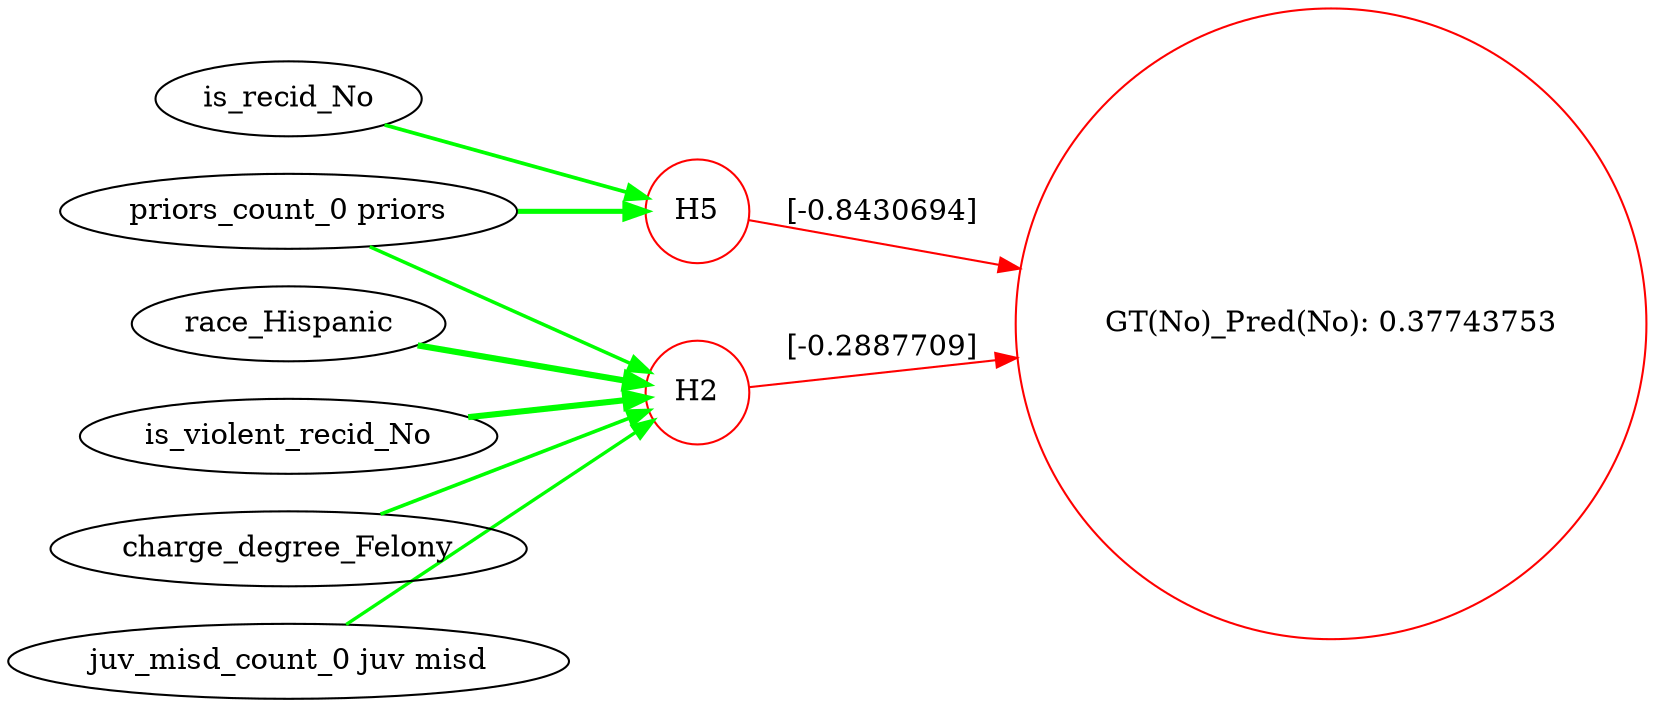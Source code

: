 // A Round Graph
digraph {
	rankdir=LR
	splines=line
	I8 [label=race_Hispanic]
	I15 [label="juv_misd_count_0 juv misd"]
	I23 [label="priors_count_0 priors"]
	I28 [label=is_recid_No]
	I30 [label=is_violent_recid_No]
	I56 [label=charge_degree_Felony]
	node [shape=circle]
	H2 [color=red]
	H5 [color=red]
	O0 [label="GT(No)_Pred(No): 0.37743753" color=red]
	I8 -> H2 [color=green penwidth=2.9704267034928002]
	I15 -> H2 [color=green penwidth=1.6153859222928681]
	I23 -> H2 [color=green penwidth=1.69562566280365]
	I23 -> H5 [color=green penwidth=2.4458555231491723]
	I28 -> H5 [color=green penwidth=1.811743050813675]
	I30 -> H2 [color=green penwidth=2.928095872203509]
	I56 -> H2 [color=green penwidth=1.750923325618108]
	H2 -> O0 [label="[-0.2887709]" color=red penwidth="[0.2887709]"]
	H5 -> O0 [label="[-0.8430694]" color=red penwidth="[0.8430694]"]
}
